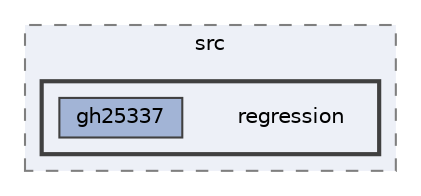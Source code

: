 digraph "/home/jam/Research/IRES-2025/dev/src/llm-scripts/testing/hypothesis-testing/hyp-env/lib/python3.12/site-packages/numpy/f2py/tests/src/regression"
{
 // LATEX_PDF_SIZE
  bgcolor="transparent";
  edge [fontname=Helvetica,fontsize=10,labelfontname=Helvetica,labelfontsize=10];
  node [fontname=Helvetica,fontsize=10,shape=box,height=0.2,width=0.4];
  compound=true
  subgraph clusterdir_11691e404f8b15470d20fbd874e80173 {
    graph [ bgcolor="#edf0f7", pencolor="grey50", label="src", fontname=Helvetica,fontsize=10 style="filled,dashed", URL="dir_11691e404f8b15470d20fbd874e80173.html",tooltip=""]
  subgraph clusterdir_1488e265ad09ad59ddb9eb8fc3d401b7 {
    graph [ bgcolor="#edf0f7", pencolor="grey25", label="", fontname=Helvetica,fontsize=10 style="filled,bold", URL="dir_1488e265ad09ad59ddb9eb8fc3d401b7.html",tooltip=""]
    dir_1488e265ad09ad59ddb9eb8fc3d401b7 [shape=plaintext, label="regression"];
  dir_e8bb8e891a0af8e983cb92bc65ff283e [label="gh25337", fillcolor="#a2b4d6", color="grey25", style="filled", URL="dir_e8bb8e891a0af8e983cb92bc65ff283e.html",tooltip=""];
  }
  }
}
